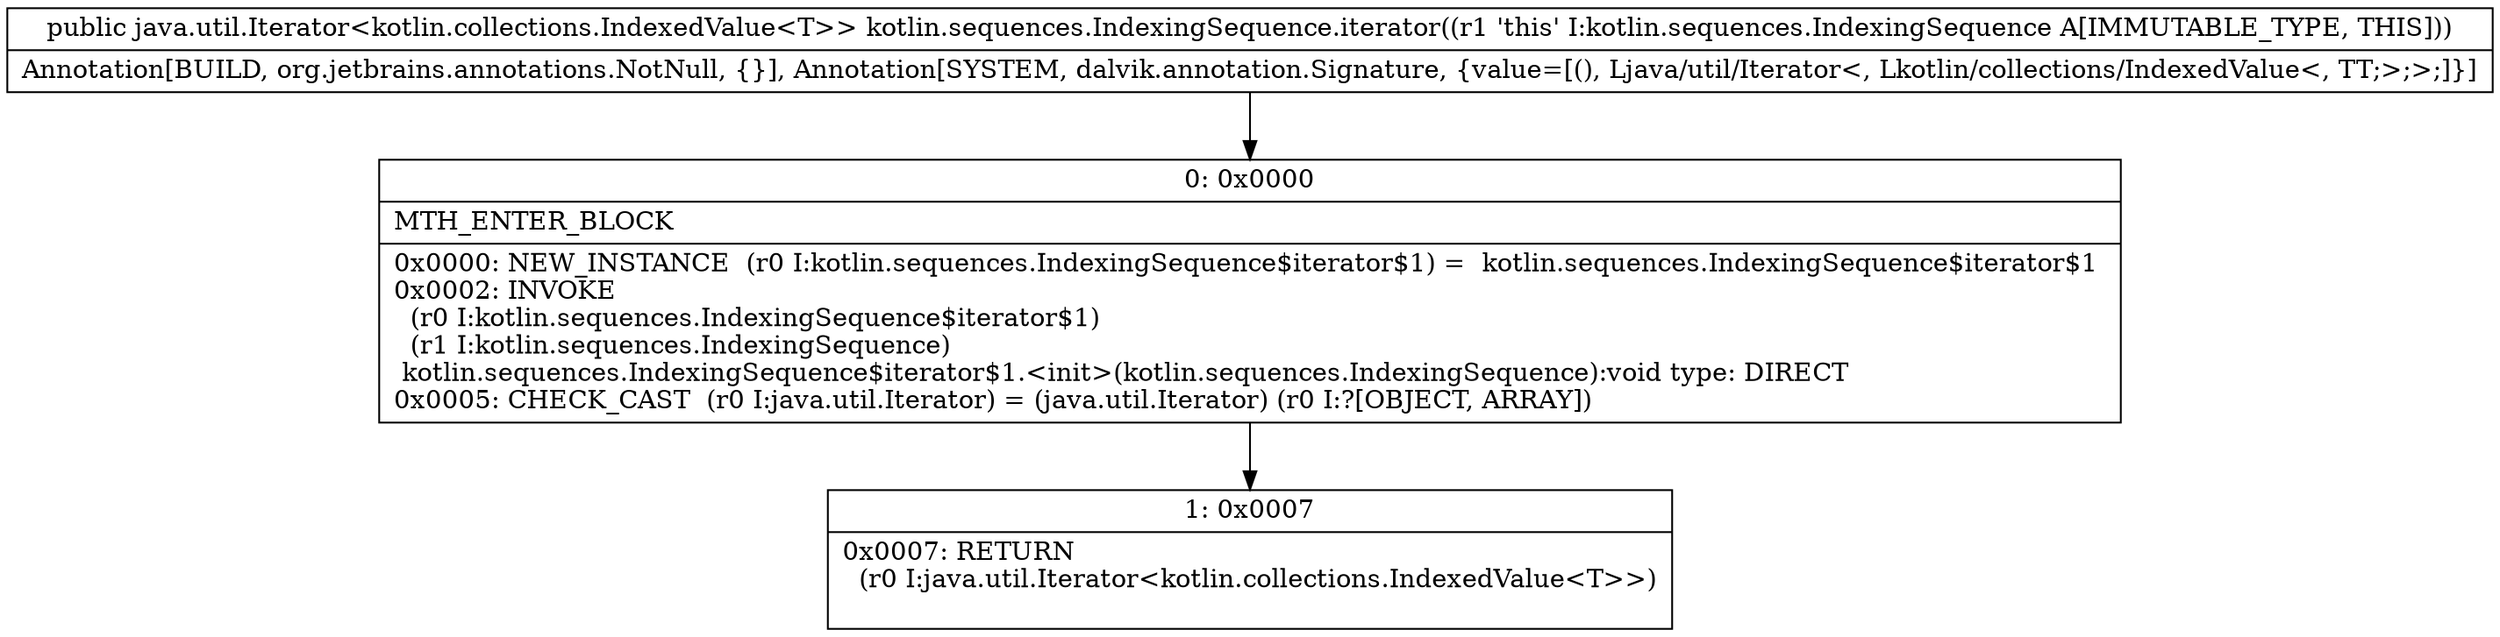 digraph "CFG forkotlin.sequences.IndexingSequence.iterator()Ljava\/util\/Iterator;" {
Node_0 [shape=record,label="{0\:\ 0x0000|MTH_ENTER_BLOCK\l|0x0000: NEW_INSTANCE  (r0 I:kotlin.sequences.IndexingSequence$iterator$1) =  kotlin.sequences.IndexingSequence$iterator$1 \l0x0002: INVOKE  \l  (r0 I:kotlin.sequences.IndexingSequence$iterator$1)\l  (r1 I:kotlin.sequences.IndexingSequence)\l kotlin.sequences.IndexingSequence$iterator$1.\<init\>(kotlin.sequences.IndexingSequence):void type: DIRECT \l0x0005: CHECK_CAST  (r0 I:java.util.Iterator) = (java.util.Iterator) (r0 I:?[OBJECT, ARRAY]) \l}"];
Node_1 [shape=record,label="{1\:\ 0x0007|0x0007: RETURN  \l  (r0 I:java.util.Iterator\<kotlin.collections.IndexedValue\<T\>\>)\l \l}"];
MethodNode[shape=record,label="{public java.util.Iterator\<kotlin.collections.IndexedValue\<T\>\> kotlin.sequences.IndexingSequence.iterator((r1 'this' I:kotlin.sequences.IndexingSequence A[IMMUTABLE_TYPE, THIS]))  | Annotation[BUILD, org.jetbrains.annotations.NotNull, \{\}], Annotation[SYSTEM, dalvik.annotation.Signature, \{value=[(), Ljava\/util\/Iterator\<, Lkotlin\/collections\/IndexedValue\<, TT;\>;\>;]\}]\l}"];
MethodNode -> Node_0;
Node_0 -> Node_1;
}

